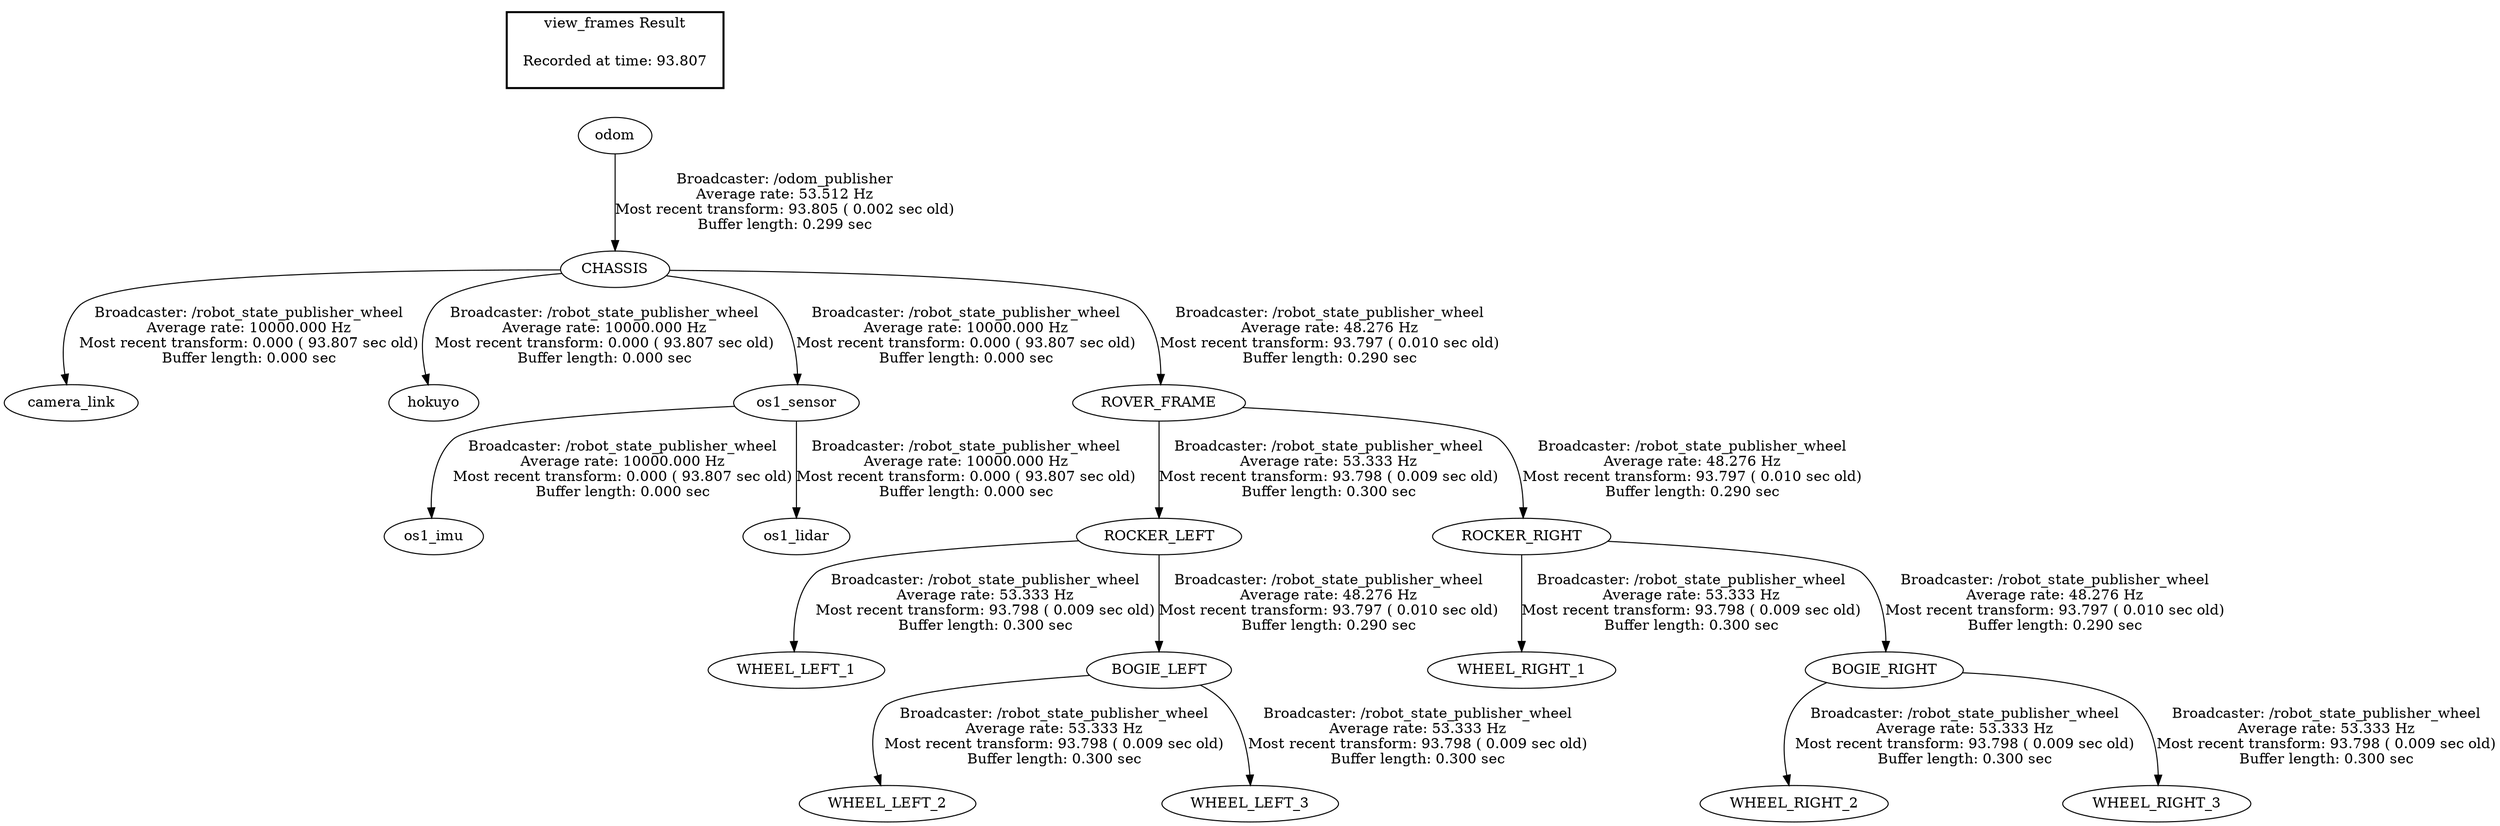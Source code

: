 digraph G {
"CHASSIS" -> "camera_link"[label="Broadcaster: /robot_state_publisher_wheel\nAverage rate: 10000.000 Hz\nMost recent transform: 0.000 ( 93.807 sec old)\nBuffer length: 0.000 sec\n"];
"odom" -> "CHASSIS"[label="Broadcaster: /odom_publisher\nAverage rate: 53.512 Hz\nMost recent transform: 93.805 ( 0.002 sec old)\nBuffer length: 0.299 sec\n"];
"CHASSIS" -> "hokuyo"[label="Broadcaster: /robot_state_publisher_wheel\nAverage rate: 10000.000 Hz\nMost recent transform: 0.000 ( 93.807 sec old)\nBuffer length: 0.000 sec\n"];
"os1_sensor" -> "os1_imu"[label="Broadcaster: /robot_state_publisher_wheel\nAverage rate: 10000.000 Hz\nMost recent transform: 0.000 ( 93.807 sec old)\nBuffer length: 0.000 sec\n"];
"CHASSIS" -> "os1_sensor"[label="Broadcaster: /robot_state_publisher_wheel\nAverage rate: 10000.000 Hz\nMost recent transform: 0.000 ( 93.807 sec old)\nBuffer length: 0.000 sec\n"];
"os1_sensor" -> "os1_lidar"[label="Broadcaster: /robot_state_publisher_wheel\nAverage rate: 10000.000 Hz\nMost recent transform: 0.000 ( 93.807 sec old)\nBuffer length: 0.000 sec\n"];
"ROVER_FRAME" -> "ROCKER_LEFT"[label="Broadcaster: /robot_state_publisher_wheel\nAverage rate: 53.333 Hz\nMost recent transform: 93.798 ( 0.009 sec old)\nBuffer length: 0.300 sec\n"];
"CHASSIS" -> "ROVER_FRAME"[label="Broadcaster: /robot_state_publisher_wheel\nAverage rate: 48.276 Hz\nMost recent transform: 93.797 ( 0.010 sec old)\nBuffer length: 0.290 sec\n"];
"ROCKER_LEFT" -> "WHEEL_LEFT_1"[label="Broadcaster: /robot_state_publisher_wheel\nAverage rate: 53.333 Hz\nMost recent transform: 93.798 ( 0.009 sec old)\nBuffer length: 0.300 sec\n"];
"BOGIE_LEFT" -> "WHEEL_LEFT_2"[label="Broadcaster: /robot_state_publisher_wheel\nAverage rate: 53.333 Hz\nMost recent transform: 93.798 ( 0.009 sec old)\nBuffer length: 0.300 sec\n"];
"ROCKER_LEFT" -> "BOGIE_LEFT"[label="Broadcaster: /robot_state_publisher_wheel\nAverage rate: 48.276 Hz\nMost recent transform: 93.797 ( 0.010 sec old)\nBuffer length: 0.290 sec\n"];
"BOGIE_LEFT" -> "WHEEL_LEFT_3"[label="Broadcaster: /robot_state_publisher_wheel\nAverage rate: 53.333 Hz\nMost recent transform: 93.798 ( 0.009 sec old)\nBuffer length: 0.300 sec\n"];
"ROCKER_RIGHT" -> "WHEEL_RIGHT_1"[label="Broadcaster: /robot_state_publisher_wheel\nAverage rate: 53.333 Hz\nMost recent transform: 93.798 ( 0.009 sec old)\nBuffer length: 0.300 sec\n"];
"ROVER_FRAME" -> "ROCKER_RIGHT"[label="Broadcaster: /robot_state_publisher_wheel\nAverage rate: 48.276 Hz\nMost recent transform: 93.797 ( 0.010 sec old)\nBuffer length: 0.290 sec\n"];
"BOGIE_RIGHT" -> "WHEEL_RIGHT_2"[label="Broadcaster: /robot_state_publisher_wheel\nAverage rate: 53.333 Hz\nMost recent transform: 93.798 ( 0.009 sec old)\nBuffer length: 0.300 sec\n"];
"ROCKER_RIGHT" -> "BOGIE_RIGHT"[label="Broadcaster: /robot_state_publisher_wheel\nAverage rate: 48.276 Hz\nMost recent transform: 93.797 ( 0.010 sec old)\nBuffer length: 0.290 sec\n"];
"BOGIE_RIGHT" -> "WHEEL_RIGHT_3"[label="Broadcaster: /robot_state_publisher_wheel\nAverage rate: 53.333 Hz\nMost recent transform: 93.798 ( 0.009 sec old)\nBuffer length: 0.300 sec\n"];
edge [style=invis];
 subgraph cluster_legend { style=bold; color=black; label ="view_frames Result";
"Recorded at time: 93.807"[ shape=plaintext ] ;
 }->"odom";
}